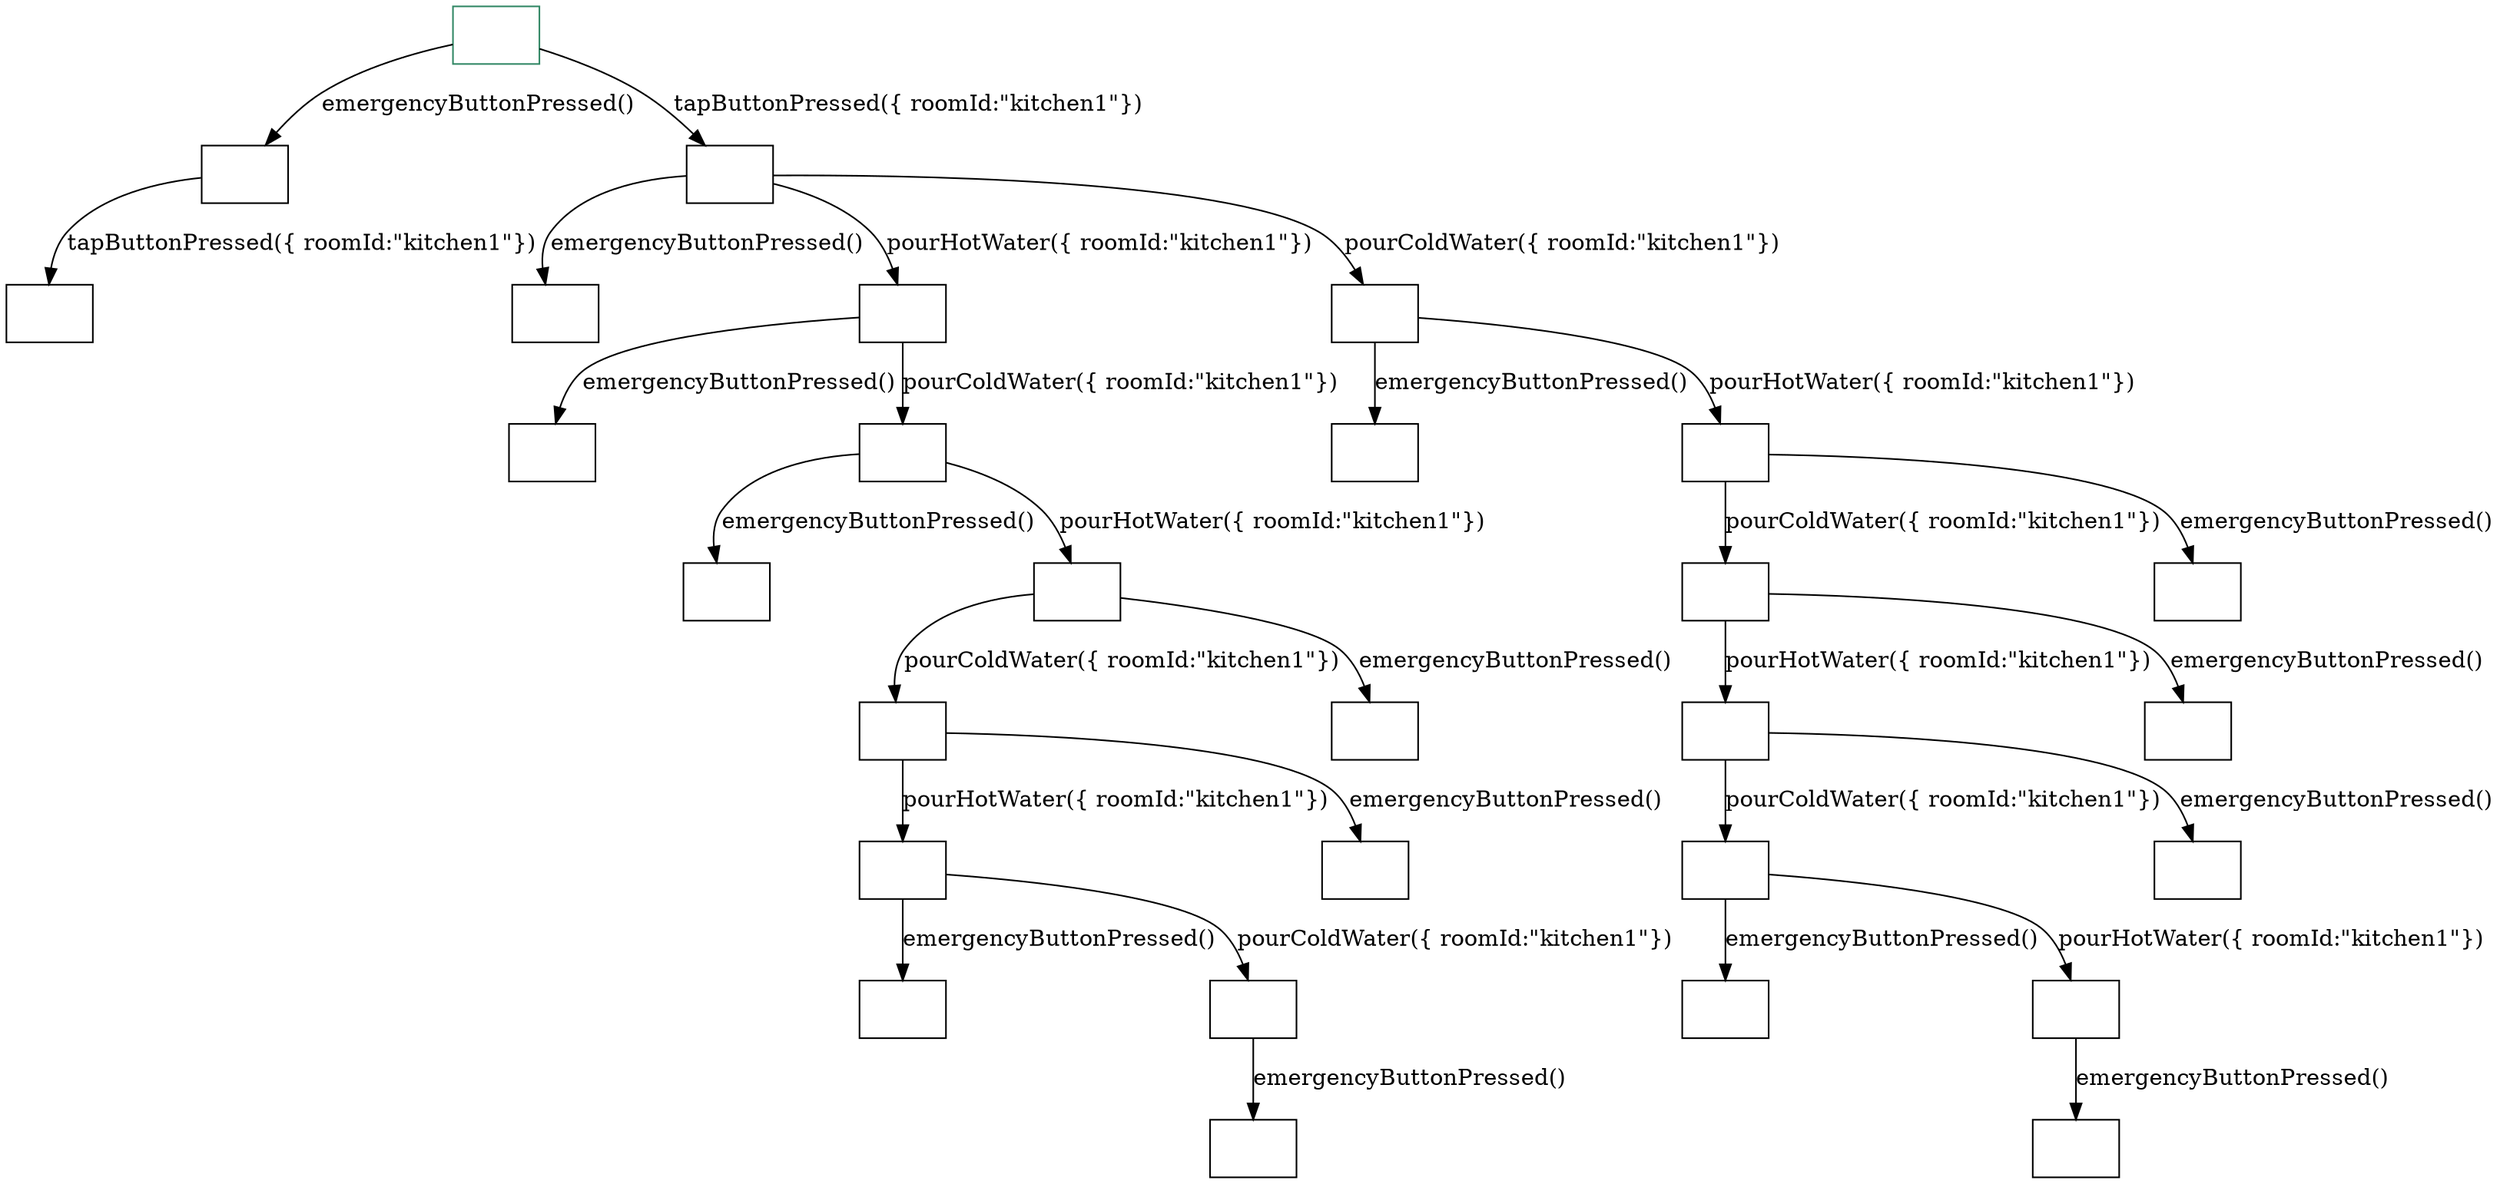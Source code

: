 digraph G {
  num_of_vertices=29;
  num_of_events=4;
  color="#000000";
  name="smartHouse_Paper.js+HandleExternalEvents.js";
  num_of_edges=28;
  fontname=Courier;
  run_date="2024-09-14T17:58:20.5080377";
  0 [ color="#338866" shape="box" start="true" store="[{CTX.Entity: kitchen1,{id:'kitchen1', type:'room', roomType:'kitchen', hasTap:true}},{metaData15679,{simulatedTime:1.72632589984E12}}]" id="0" label="" hash="-34211863" accepting="false" ];
  1 [ shape="box" start="false" store="[{CTX.Entity: kitchen1,{id:'kitchen1', type:'room', roomType:'kitchen', hasTap:true}},{metaData15679,{simulatedTime:1.72632589984E12}}]" id="1" label="" hash="-1837232911" accepting="false" ];
  2 [ shape="box" start="false" store="[{CTX.Entity: kitchen1,{id:'kitchen1', type:'room', roomType:'kitchen', hasTap:true}},{metaData15679,{simulatedTime:1.72632589984E12}}]" id="2" label="" hash="-1490017573" accepting="false" ];
  3 [ shape="box" start="false" store="[{CTX.Entity: kitchen1,{id:'kitchen1', type:'room', roomType:'kitchen', hasTap:true}},{metaData15679,{simulatedTime:1.72632589984E12}}]" id="3" label="" hash="313003475" accepting="false" ];
  4 [ shape="box" start="false" store="[{CTX.Entity: kitchen1,{id:'kitchen1', type:'room', roomType:'kitchen', hasTap:true}},{metaData15679,{simulatedTime:1.72632589984E12}}]" id="4" label="" hash="-1490017573" accepting="false" ];
  5 [ shape="box" start="false" store="[{CTX.Entity: kitchen1,{id:'kitchen1', type:'room', roomType:'kitchen', hasTap:true}},{metaData15679,{simulatedTime:1.72632589984E12}}]" id="5" label="" hash="-183484498" accepting="false" ];
  6 [ shape="box" start="false" store="[{CTX.Entity: kitchen1,{id:'kitchen1', type:'room', roomType:'kitchen', hasTap:true}},{metaData15679,{simulatedTime:1.72632589984E12}}]" id="6" label="" hash="-1986505546" accepting="false" ];
  7 [ shape="box" start="false" store="[{CTX.Entity: kitchen1,{id:'kitchen1', type:'room', roomType:'kitchen', hasTap:true}},{metaData15679,{simulatedTime:1.72632589984E12}}]" id="7" label="" hash="769654525" accepting="false" ];
  8 [ shape="box" start="false" store="[{CTX.Entity: kitchen1,{id:'kitchen1', type:'room', roomType:'kitchen', hasTap:true}},{metaData15679,{simulatedTime:1.72632589984E12}}]" id="8" label="" hash="-1033366523" accepting="false" ];
  9 [ shape="box" start="false" store="[{CTX.Entity: kitchen1,{id:'kitchen1', type:'room', roomType:'kitchen', hasTap:true}},{metaData15679,{simulatedTime:1.72632589984E12}}]" id="9" label="" hash="-183484498" accepting="false" ];
  10 [ shape="box" start="false" store="[{CTX.Entity: kitchen1,{id:'kitchen1', type:'room', roomType:'kitchen', hasTap:true}},{metaData15679,{simulatedTime:1.72632589984E12}}]" id="10" label="" hash="769654525" accepting="false" ];
  11 [ shape="box" start="false" store="[{CTX.Entity: kitchen1,{id:'kitchen1', type:'room', roomType:'kitchen', hasTap:true}},{metaData15679,{simulatedTime:1.72632589984E12}}]" id="11" label="" hash="557599615" accepting="false" ];
  12 [ shape="box" start="false" store="[{CTX.Entity: kitchen1,{id:'kitchen1', type:'room', roomType:'kitchen', hasTap:true}},{metaData15679,{simulatedTime:1.72632589984E12}}]" id="12" label="" hash="-1245421433" accepting="false" ];
  13 [ shape="box" start="false" store="[{CTX.Entity: kitchen1,{id:'kitchen1', type:'room', roomType:'kitchen', hasTap:true}},{metaData15679,{simulatedTime:1.72632589984E12}}]" id="13" label="" hash="1113255696" accepting="false" ];
  14 [ shape="box" start="false" store="[{CTX.Entity: kitchen1,{id:'kitchen1', type:'room', roomType:'kitchen', hasTap:true}},{metaData15679,{simulatedTime:1.72632589984E12}}]" id="14" label="" hash="-689765352" accepting="false" ];
  15 [ shape="box" start="false" store="[{CTX.Entity: kitchen1,{id:'kitchen1', type:'room', roomType:'kitchen', hasTap:true}},{metaData15679,{simulatedTime:1.72632589984E12}}]" id="15" label="" hash="-1033366523" accepting="false" ];
  16 [ shape="box" start="false" store="[{CTX.Entity: kitchen1,{id:'kitchen1', type:'room', roomType:'kitchen', hasTap:true}},{metaData15679,{simulatedTime:1.72632589984E12}}]" id="16" label="" hash="-1986505546" accepting="false" ];
  17 [ shape="box" start="false" store="[{CTX.Entity: kitchen1,{id:'kitchen1', type:'room', roomType:'kitchen', hasTap:true}},{metaData15679,{simulatedTime:1.72632589984E12}}]" id="17" label="" hash="769654525" accepting="false" ];
  18 [ shape="box" start="false" store="[{CTX.Entity: kitchen1,{id:'kitchen1', type:'room', roomType:'kitchen', hasTap:true}},{metaData15679,{simulatedTime:1.72632589984E12}}]" id="18" label="" hash="-1033366523" accepting="false" ];
  19 [ shape="box" start="false" store="[{CTX.Entity: kitchen1,{id:'kitchen1', type:'room', roomType:'kitchen', hasTap:true}},{metaData15679,{simulatedTime:1.72632589984E12}}]" id="19" label="" hash="-183484498" accepting="false" ];
  20 [ shape="box" start="false" store="[{CTX.Entity: kitchen1,{id:'kitchen1', type:'room', roomType:'kitchen', hasTap:true}},{metaData15679,{simulatedTime:1.72632589984E12}}]" id="20" label="" hash="769654525" accepting="false" ];
  21 [ shape="box" start="false" store="[{CTX.Entity: kitchen1,{id:'kitchen1', type:'room', roomType:'kitchen', hasTap:true}},{metaData15679,{simulatedTime:1.72632589984E12}}]" id="21" label="" hash="-183484498" accepting="false" ];
  22 [ shape="box" start="false" store="[{CTX.Entity: kitchen1,{id:'kitchen1', type:'room', roomType:'kitchen', hasTap:true}},{metaData15679,{simulatedTime:1.72632589984E12}}]" id="22" label="" hash="372171583" accepting="false" ];
  23 [ shape="box" start="false" store="[{CTX.Entity: kitchen1,{id:'kitchen1', type:'room', roomType:'kitchen', hasTap:true}},{metaData15679,{simulatedTime:1.72632589984E12}}]" id="23" label="" hash="-1430849465" accepting="false" ];
  24 [ shape="box" start="false" store="[{CTX.Entity: kitchen1,{id:'kitchen1', type:'room', roomType:'kitchen', hasTap:true}},{metaData15679,{simulatedTime:1.72632589984E12}}]" id="24" label="" hash="160116673" accepting="false" ];
  25 [ shape="box" start="false" store="[{CTX.Entity: kitchen1,{id:'kitchen1', type:'room', roomType:'kitchen', hasTap:true}},{metaData15679,{simulatedTime:1.72632589984E12}}]" id="25" label="" hash="-1642904375" accepting="false" ];
  26 [ shape="box" start="false" store="[{CTX.Entity: kitchen1,{id:'kitchen1', type:'room', roomType:'kitchen', hasTap:true}},{metaData15679,{simulatedTime:1.72632589984E12}}]" id="26" label="" hash="-1986505546" accepting="false" ];
  27 [ shape="box" start="false" store="[{CTX.Entity: kitchen1,{id:'kitchen1', type:'room', roomType:'kitchen', hasTap:true}},{metaData15679,{simulatedTime:1.72632589984E12}}]" id="27" label="" hash="-1033366523" accepting="false" ];
  28 [ shape="box" start="false" store="[{CTX.Entity: kitchen1,{id:'kitchen1', type:'room', roomType:'kitchen', hasTap:true}},{metaData15679,{simulatedTime:1.72632589984E12}}]" id="28" label="" hash="-1986505546" accepting="false" ];
  0 -> 1 [ label="emergencyButtonPressed()" ];
  1 -> 2 [ label="tapButtonPressed({ roomId:\"kitchen1\"})" ];
  0 -> 3 [ label="tapButtonPressed({ roomId:\"kitchen1\"})" ];
  3 -> 4 [ label="emergencyButtonPressed()" ];
  3 -> 5 [ label="pourHotWater({ roomId:\"kitchen1\"})" ];
  5 -> 6 [ label="emergencyButtonPressed()" ];
  5 -> 7 [ label="pourColdWater({ roomId:\"kitchen1\"})" ];
  7 -> 8 [ label="emergencyButtonPressed()" ];
  7 -> 9 [ label="pourHotWater({ roomId:\"kitchen1\"})" ];
  9 -> 10 [ label="pourColdWater({ roomId:\"kitchen1\"})" ];
  10 -> 11 [ label="pourHotWater({ roomId:\"kitchen1\"})" ];
  11 -> 12 [ label="emergencyButtonPressed()" ];
  11 -> 13 [ label="pourColdWater({ roomId:\"kitchen1\"})" ];
  13 -> 14 [ label="emergencyButtonPressed()" ];
  10 -> 15 [ label="emergencyButtonPressed()" ];
  9 -> 16 [ label="emergencyButtonPressed()" ];
  3 -> 17 [ label="pourColdWater({ roomId:\"kitchen1\"})" ];
  17 -> 18 [ label="emergencyButtonPressed()" ];
  17 -> 19 [ label="pourHotWater({ roomId:\"kitchen1\"})" ];
  19 -> 20 [ label="pourColdWater({ roomId:\"kitchen1\"})" ];
  20 -> 21 [ label="pourHotWater({ roomId:\"kitchen1\"})" ];
  21 -> 22 [ label="pourColdWater({ roomId:\"kitchen1\"})" ];
  22 -> 23 [ label="emergencyButtonPressed()" ];
  22 -> 24 [ label="pourHotWater({ roomId:\"kitchen1\"})" ];
  24 -> 25 [ label="emergencyButtonPressed()" ];
  21 -> 26 [ label="emergencyButtonPressed()" ];
  20 -> 27 [ label="emergencyButtonPressed()" ];
  19 -> 28 [ label="emergencyButtonPressed()" ];
}
